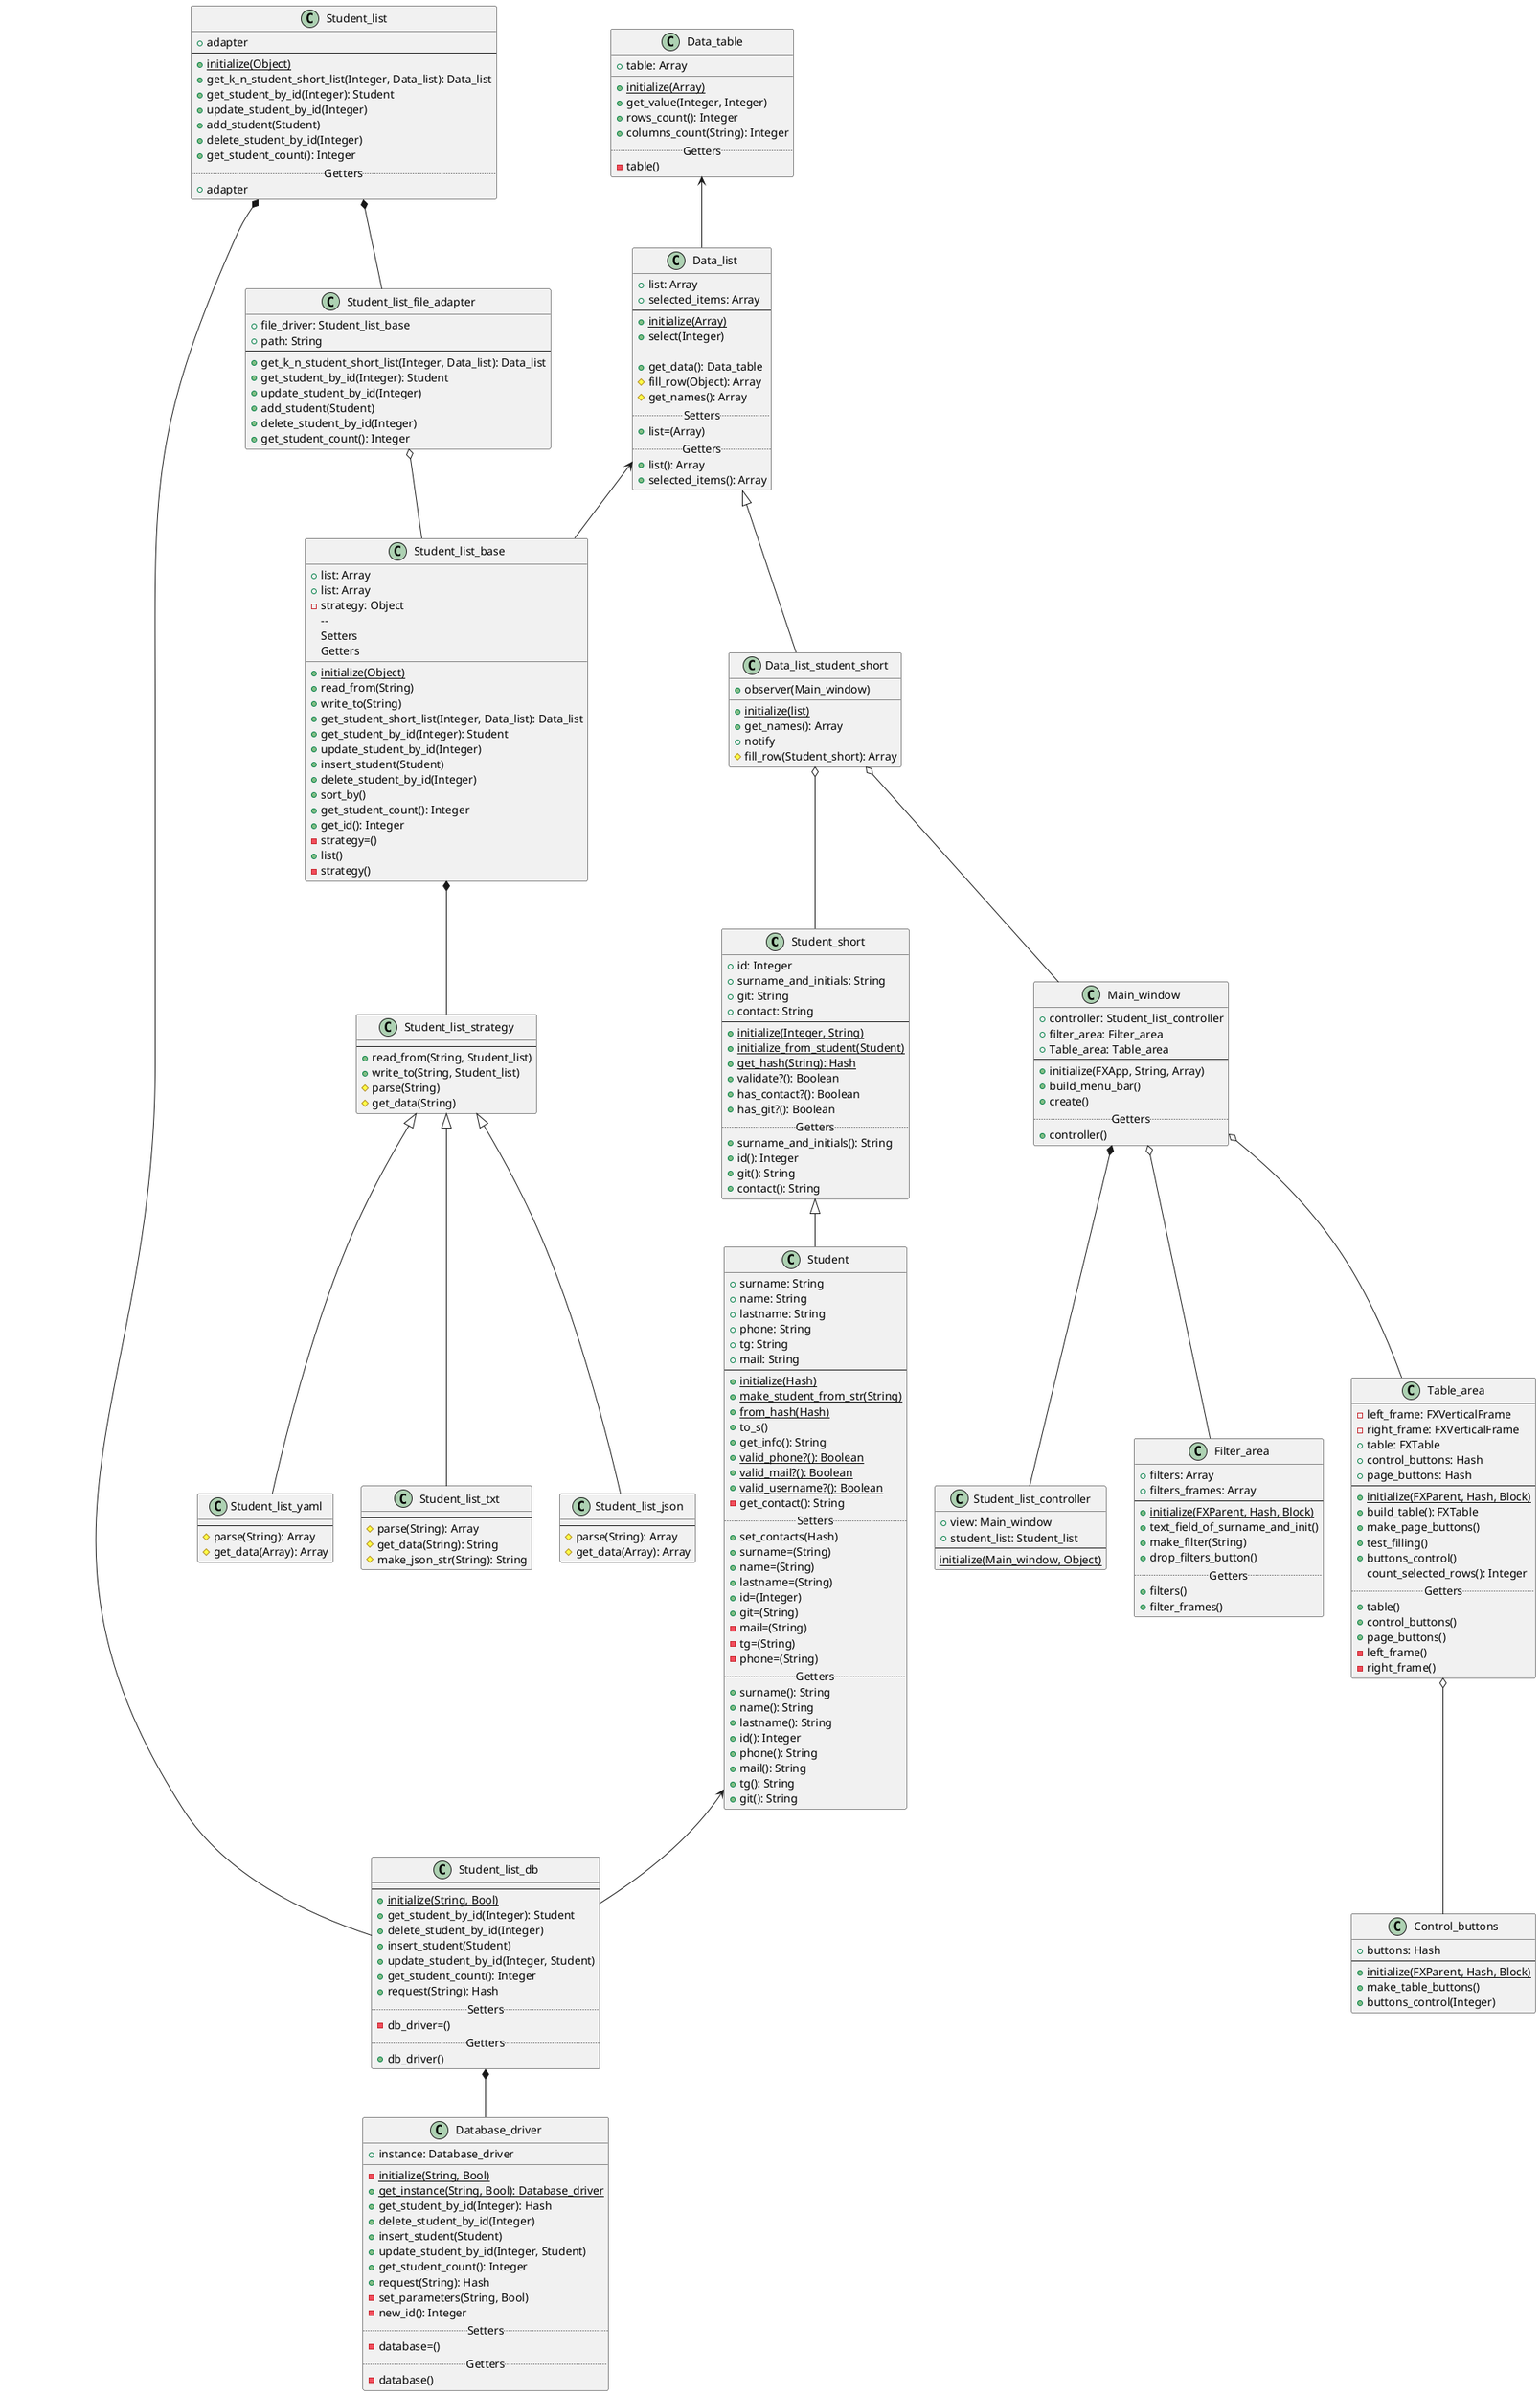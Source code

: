 @startuml
    Class Student_short
    {
    +id: Integer
    +surname_and_initials: String
    +git: String
    +contact: String
    --
    +{static}initialize(Integer, String)
    +{static}initialize_from_student(Student)
    +{static}get_hash(String): Hash
    +validate?(): Boolean
    +has_contact?(): Boolean
    +has_git?(): Boolean
    ..Getters..
    +surname_and_initials(): String
    +id(): Integer
    +git(): String
    +contact(): String
    }

    Class Student extends Student_short
    {
    +surname: String
    +name: String
    +lastname: String
    +phone: String
    +tg: String
    +mail: String
    --
    +{static}initialize(Hash)
    +{static}make_student_from_str(String)
    +{static}from_hash(Hash)
    +to_s()
    +get_info(): String
    +{static}valid_phone?(): Boolean
    +{static}valid_mail?(): Boolean
    +{static}valid_username?(): Boolean
    -get_contact(): String
    .. Setters ..
    +set_contacts(Hash)
    +surname=(String)
    +name=(String)
    +lastname=(String)
    +id=(Integer)
    +git=(String)
    -mail=(String)
    -tg=(String)
    -phone=(String)
    .. Getters ..
    +surname(): String
    +name(): String
    +lastname(): String
    +id(): Integer
    +phone(): String
    +mail(): String
    +tg(): String
    +git(): String
    }
    class Data_table
    {
    +table: Array
    __
    +{static}initialize(Array)
    +get_value(Integer, Integer)
    +rows_count(): Integer
    +columns_count(String): Integer
    ..Getters..
    -table()
    }
    class Data_list
    {
    +list: Array
    +selected_items: Array
    --
    +{static}initialize(Array)
    +select(Integer)

    +get_data(): Data_table
    #fill_row(Object): Array
    #get_names(): Array
    ..Setters..
    +list=(Array)
    ..Getters..
    +list(): Array
    +selected_items(): Array
     }
    class Data_list_student_short extends Data_list
    {
    +observer(Main_window)
    __
    +{static}initialize(list)
    +get_names(): Array
    +notify
    #fill_row(Student_short): Array
    }
    class Student_list
    {
    +adapter
    --
    +{static}initialize(Object)
    +get_k_n_student_short_list(Integer, Data_list): Data_list
    +get_student_by_id(Integer): Student
    +update_student_by_id(Integer)
    +add_student(Student)
    +delete_student_by_id(Integer)
    +get_student_count(): Integer
    ..Getters..
    +adapter
    }
    class Student_list_base
    {
    +list: Array
        +list: Array
        -strategy: Object
        --
        +{static}initialize(Object)
        +read_from(String)
        +write_to(String)
        +get_student_short_list(Integer, Data_list): Data_list
        +get_student_by_id(Integer): Student
        +update_student_by_id(Integer)
        +insert_student(Student)
        +delete_student_by_id(Integer)
        +sort_by()
        +get_student_count(): Integer
        +get_id(): Integer
        ..Setters..
        -strategy=()
        ..Getters..
        +list()
        -strategy()
    }
    class Student_list_file_adapter
    {
    +file_driver: Student_list_base
    +path: String
    --
    +get_k_n_student_short_list(Integer, Data_list): Data_list
    +get_student_by_id(Integer): Student
    +update_student_by_id(Integer)
    +add_student(Student)
    +delete_student_by_id(Integer)
    +get_student_count(): Integer
    }
    class Student_list_strategy
    {
    --
    +read_from(String, Student_list)
    +write_to(String, Student_list)
    #parse(String)
    #get_data(String)
    }
    class Student_list_txt extends Student_list_strategy
    {
    --
    #parse(String): Array
    #get_data(String): String
    #make_json_str(String): String
    }
    class Student_list_json extends Student_list_strategy
    {
    --
    #parse(String): Array
    #get_data(Array): Array
    }
    class Student_list_yaml extends Student_list_strategy
    {
    --
    #parse(String): Array
    #get_data(Array): Array
    }
    class Student_list_db
    {
    --
    +{static}initialize(String, Bool)
    +get_student_by_id(Integer): Student
    +delete_student_by_id(Integer)
    +insert_student(Student)
    +update_student_by_id(Integer, Student)
    +get_student_count(): Integer
    +request(String): Hash
    ..Setters..
    -db_driver=()
    ..Getters..
    +db_driver()
    }
    class Database_driver
    {
    +instance: Database_driver
    __
    -{static}initialize(String, Bool)
    +{static}get_instance(String, Bool): Database_driver
    +get_student_by_id(Integer): Hash
    +delete_student_by_id(Integer)
    +insert_student(Student)
    +update_student_by_id(Integer, Student)
    +get_student_count(): Integer
    +request(String): Hash
    -set_parameters(String, Bool)
    -new_id(): Integer
    ..Setters..
    -database=()
    ..Getters..
    -database()
    }

    class Main_window
    {
    +controller: Student_list_controller
    +filter_area: Filter_area
    +Table_area: Table_area
    --
    +initialize(FXApp, String, Array)
    +build_menu_bar()
    +create()
    ..Getters..
    +controller()
    }
    class Filter_area
    {
    +filters: Array
    +filters_frames: Array
    --
    +{static}initialize(FXParent, Hash, Block)
    +text_field_of_surname_and_init()
    +make_filter(String)
    +drop_filters_button()
    ..Getters..
    +filters()
    +filter_frames()
    }
    class Table_area
    {
    -left_frame: FXVerticalFrame
    -right_frame: FXVerticalFrame
    +table: FXTable
    +control_buttons: Hash
    +page_buttons: Hash
    --
    +{static}initialize(FXParent, Hash, Block)
    +build_table(): FXTable
    +make_page_buttons()
    +test_filling()
    +buttons_control()
    count_selected_rows(): Integer
    ..Getters..
    +table()
    +control_buttons()
    +page_buttons()
    -left_frame()
    -right_frame()
    }
    class Control_buttons
    {
    +buttons: Hash
    --
    +{static}initialize(FXParent, Hash, Block)
    +make_table_buttons()
    +buttons_control(Integer)
    }
    class Student_list_controller
    {
    +view: Main_window
    +student_list: Student_list
    --
    {static}initialize(Main_window, Object)
    }
    Data_table                <-- Data_list
    Student_list_file_adapter o-- Student_list_base
    Student_list_base         *-- Student_list_strategy
    Student_list              *-- Student_list_file_adapter
    Data_list_student_short   o-- Student_short
    Data_list                 <-- Student_list_base
    Student                   <-- Student_list_db
    Student_list              *-- Student_list_db
    Student_list_db           *-- Database_driver
    Main_window               *-- Student_list_controller
    Main_window               o-- Filter_area
    Main_window               o-- Table_area
    Table_area                o-- Control_buttons
    Data_list_student_short   o-- Main_window

@enduml
